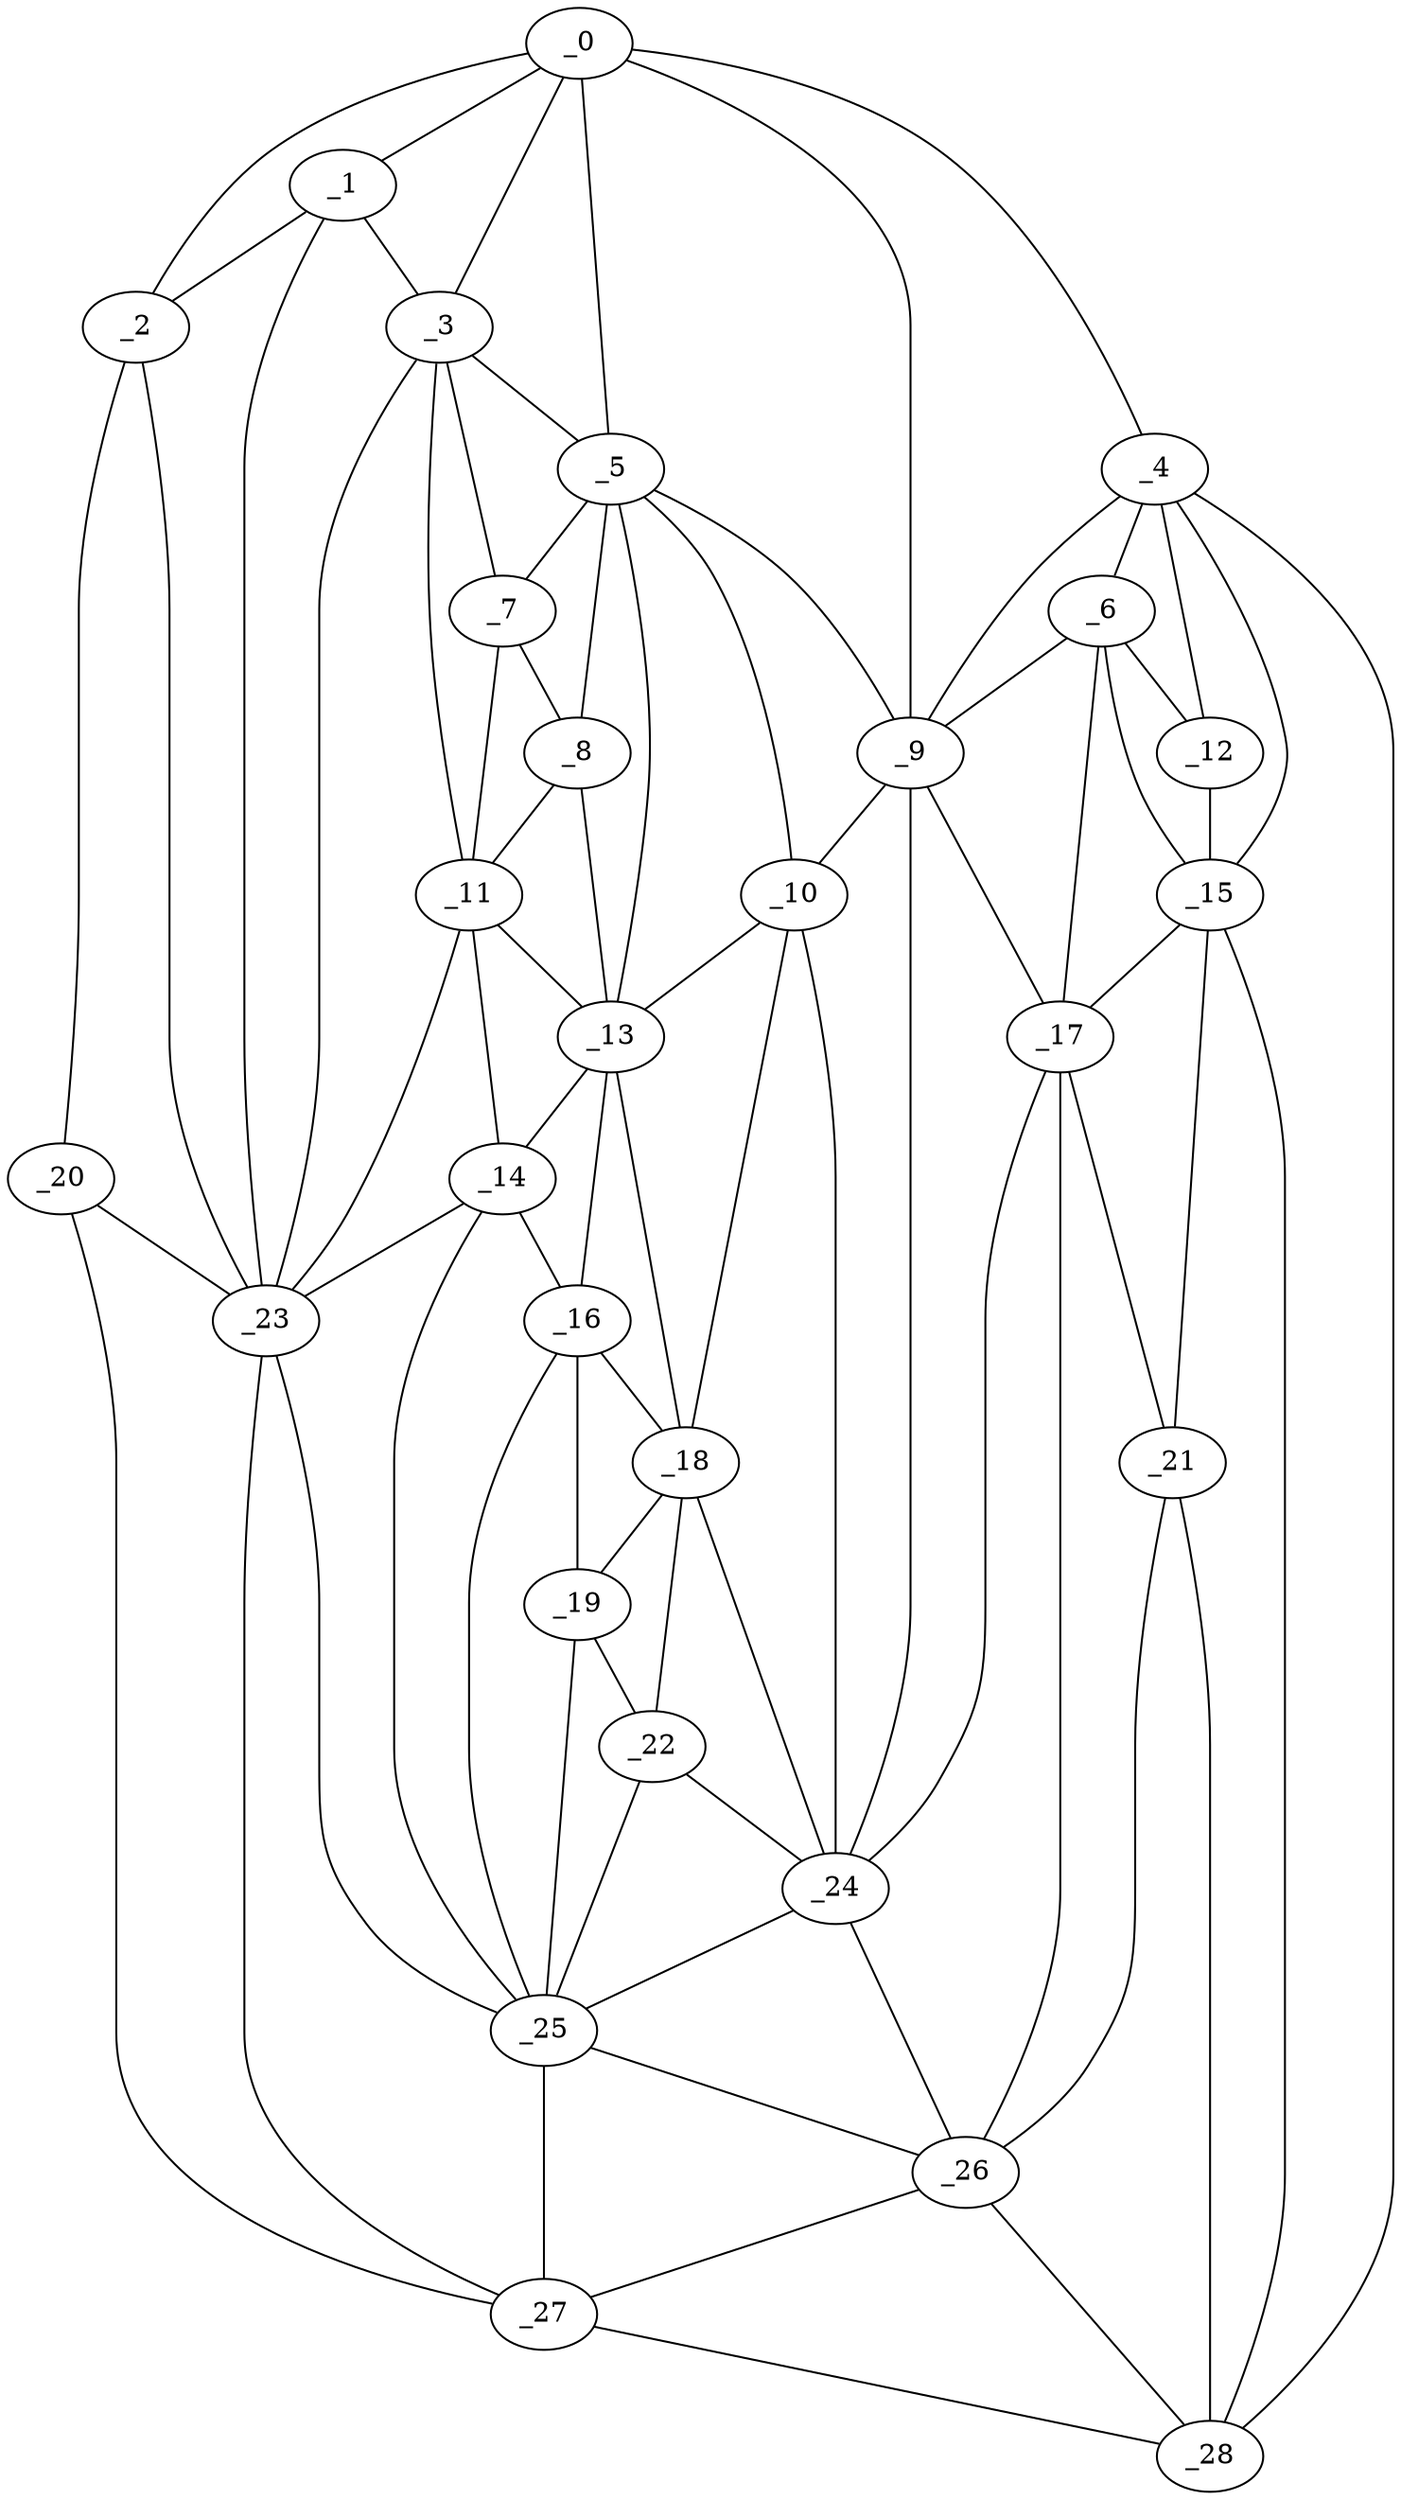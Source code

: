 graph "obj64__340.gxl" {
	_0	 [x=34,
		y=31];
	_1	 [x=41,
		y=25];
	_0 -- _1	 [valence=2];
	_2	 [x=45,
		y=7];
	_0 -- _2	 [valence=1];
	_3	 [x=46,
		y=38];
	_0 -- _3	 [valence=2];
	_4	 [x=48,
		y=125];
	_0 -- _4	 [valence=1];
	_5	 [x=56,
		y=62];
	_0 -- _5	 [valence=2];
	_9	 [x=59,
		y=85];
	_0 -- _9	 [valence=1];
	_1 -- _2	 [valence=2];
	_1 -- _3	 [valence=2];
	_23	 [x=87,
		y=25];
	_1 -- _23	 [valence=2];
	_20	 [x=83,
		y=6];
	_2 -- _20	 [valence=1];
	_2 -- _23	 [valence=2];
	_3 -- _5	 [valence=2];
	_7	 [x=59,
		y=53];
	_3 -- _7	 [valence=2];
	_11	 [x=64,
		y=53];
	_3 -- _11	 [valence=2];
	_3 -- _23	 [valence=2];
	_6	 [x=58,
		y=104];
	_4 -- _6	 [valence=1];
	_4 -- _9	 [valence=2];
	_12	 [x=64,
		y=115];
	_4 -- _12	 [valence=2];
	_15	 [x=71,
		y=114];
	_4 -- _15	 [valence=1];
	_28	 [x=96,
		y=118];
	_4 -- _28	 [valence=1];
	_5 -- _7	 [valence=2];
	_8	 [x=59,
		y=57];
	_5 -- _8	 [valence=2];
	_5 -- _9	 [valence=2];
	_10	 [x=62,
		y=72];
	_5 -- _10	 [valence=1];
	_13	 [x=66,
		y=60];
	_5 -- _13	 [valence=2];
	_6 -- _9	 [valence=2];
	_6 -- _12	 [valence=2];
	_6 -- _15	 [valence=2];
	_17	 [x=78,
		y=103];
	_6 -- _17	 [valence=2];
	_7 -- _8	 [valence=2];
	_7 -- _11	 [valence=2];
	_8 -- _11	 [valence=2];
	_8 -- _13	 [valence=2];
	_9 -- _10	 [valence=2];
	_9 -- _17	 [valence=2];
	_24	 [x=87,
		y=78];
	_9 -- _24	 [valence=2];
	_10 -- _13	 [valence=1];
	_18	 [x=80,
		y=67];
	_10 -- _18	 [valence=2];
	_10 -- _24	 [valence=1];
	_11 -- _13	 [valence=2];
	_14	 [x=70,
		y=54];
	_11 -- _14	 [valence=2];
	_11 -- _23	 [valence=2];
	_12 -- _15	 [valence=1];
	_13 -- _14	 [valence=1];
	_16	 [x=76,
		y=59];
	_13 -- _16	 [valence=2];
	_13 -- _18	 [valence=1];
	_14 -- _16	 [valence=2];
	_14 -- _23	 [valence=2];
	_25	 [x=90,
		y=51];
	_14 -- _25	 [valence=2];
	_15 -- _17	 [valence=1];
	_21	 [x=85,
		y=111];
	_15 -- _21	 [valence=1];
	_15 -- _28	 [valence=2];
	_16 -- _18	 [valence=2];
	_19	 [x=82,
		y=61];
	_16 -- _19	 [valence=2];
	_16 -- _25	 [valence=1];
	_17 -- _21	 [valence=2];
	_17 -- _24	 [valence=1];
	_26	 [x=93,
		y=100];
	_17 -- _26	 [valence=2];
	_18 -- _19	 [valence=1];
	_22	 [x=86,
		y=68];
	_18 -- _22	 [valence=1];
	_18 -- _24	 [valence=1];
	_19 -- _22	 [valence=2];
	_19 -- _25	 [valence=1];
	_20 -- _23	 [valence=2];
	_27	 [x=96,
		y=34];
	_20 -- _27	 [valence=1];
	_21 -- _26	 [valence=1];
	_21 -- _28	 [valence=2];
	_22 -- _24	 [valence=1];
	_22 -- _25	 [valence=2];
	_23 -- _25	 [valence=1];
	_23 -- _27	 [valence=1];
	_24 -- _25	 [valence=1];
	_24 -- _26	 [valence=2];
	_25 -- _26	 [valence=2];
	_25 -- _27	 [valence=2];
	_26 -- _27	 [valence=1];
	_26 -- _28	 [valence=2];
	_27 -- _28	 [valence=1];
}
